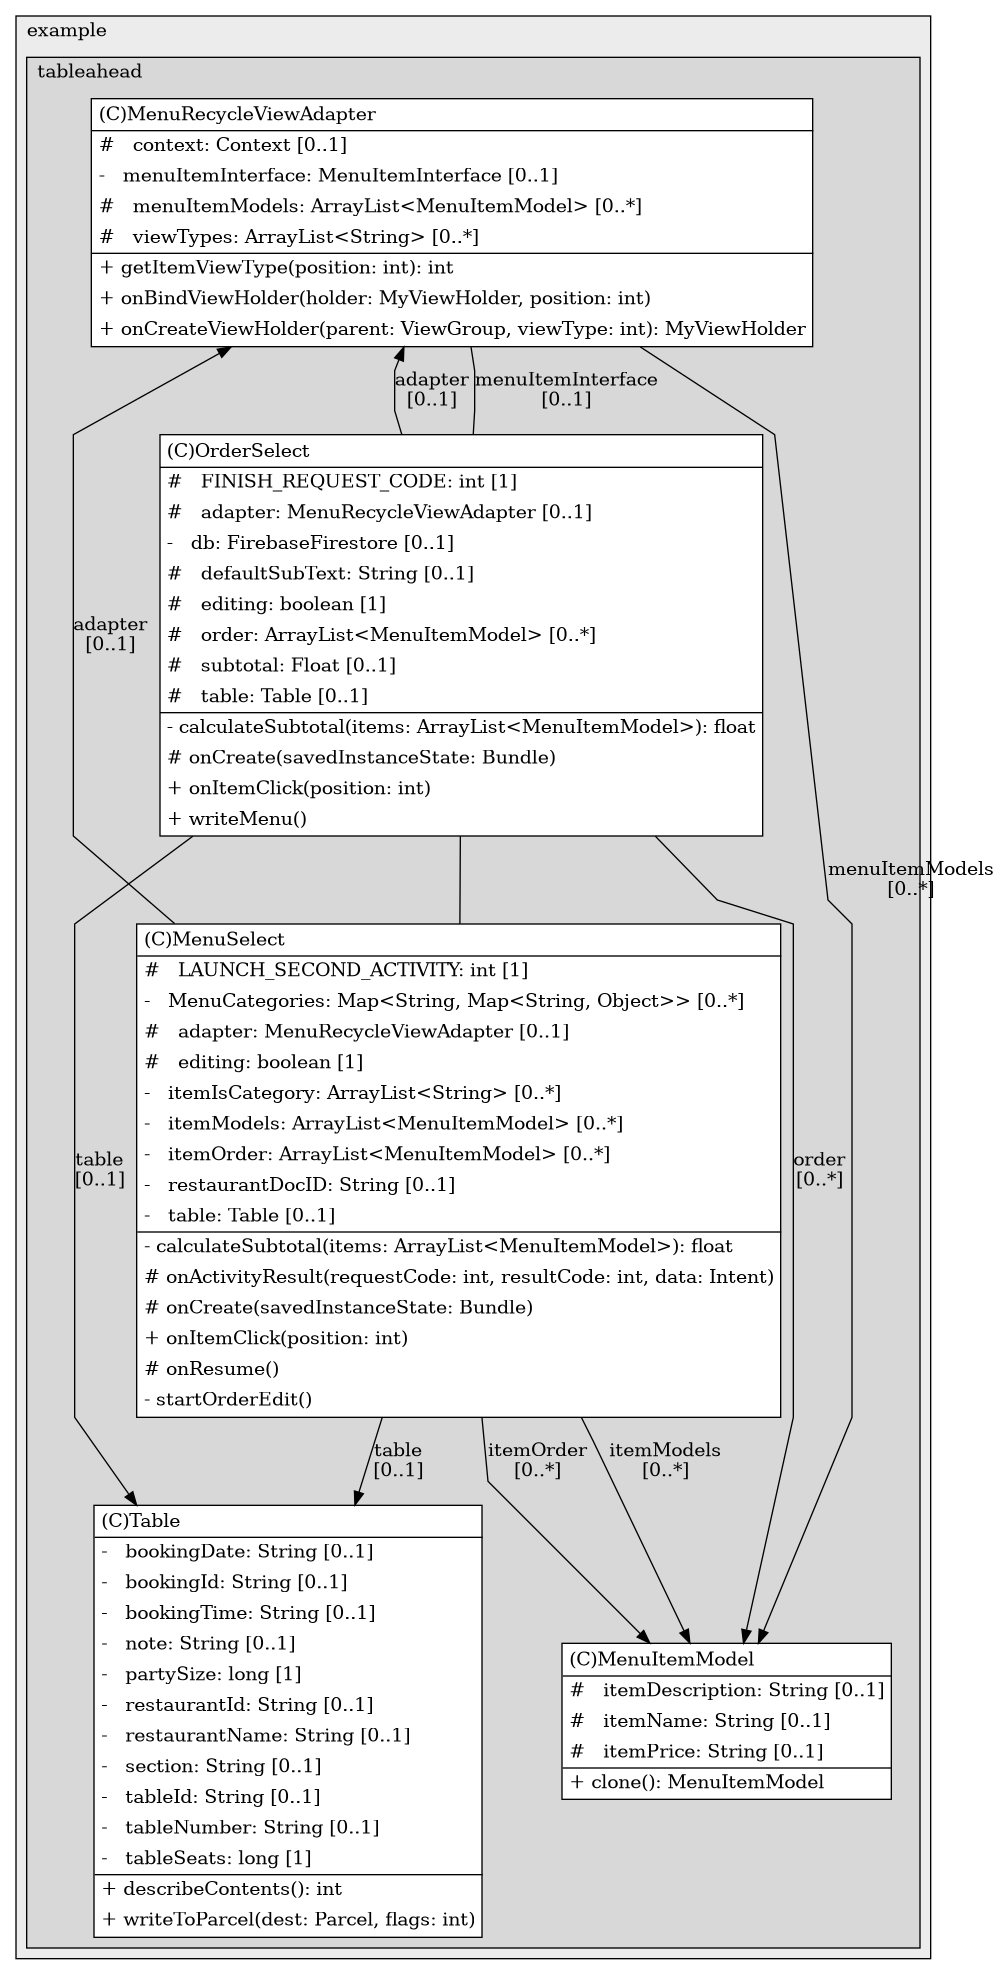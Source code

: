 @startuml

/' diagram meta data start
config=StructureConfiguration;
{
  "projectClassification": {
    "searchMode": "OpenProject", // OpenProject, AllProjects
    "includedProjects": "",
    "pathEndKeywords": "*.impl",
    "isClientPath": "",
    "isClientName": "",
    "isTestPath": "",
    "isTestName": "",
    "isMappingPath": "",
    "isMappingName": "",
    "isDataAccessPath": "",
    "isDataAccessName": "",
    "isDataStructurePath": "",
    "isDataStructureName": "",
    "isInterfaceStructuresPath": "",
    "isInterfaceStructuresName": "",
    "isEntryPointPath": "",
    "isEntryPointName": "",
    "treatFinalFieldsAsMandatory": false
  },
  "graphRestriction": {
    "classPackageExcludeFilter": "",
    "classPackageIncludeFilter": "",
    "classNameExcludeFilter": "",
    "classNameIncludeFilter": "",
    "methodNameExcludeFilter": "",
    "methodNameIncludeFilter": "",
    "removeByInheritance": "", // inheritance/annotation based filtering is done in a second step
    "removeByAnnotation": "",
    "removeByClassPackage": "", // cleanup the graph after inheritance/annotation based filtering is done
    "removeByClassName": "",
    "cutMappings": false,
    "cutEnum": true,
    "cutTests": true,
    "cutClient": true,
    "cutDataAccess": false,
    "cutInterfaceStructures": false,
    "cutDataStructures": false,
    "cutGetterAndSetter": true,
    "cutConstructors": true
  },
  "graphTraversal": {
    "forwardDepth": 6,
    "backwardDepth": 6,
    "classPackageExcludeFilter": "",
    "classPackageIncludeFilter": "",
    "classNameExcludeFilter": "",
    "classNameIncludeFilter": "",
    "methodNameExcludeFilter": "",
    "methodNameIncludeFilter": "",
    "hideMappings": false,
    "hideDataStructures": false,
    "hidePrivateMethods": true,
    "hideInterfaceCalls": true, // indirection: implementation -> interface (is hidden) -> implementation
    "onlyShowApplicationEntryPoints": false, // root node is included
    "useMethodCallsForStructureDiagram": "ForwardOnly" // ForwardOnly, BothDirections, No
  },
  "details": {
    "aggregation": "GroupByClass", // ByClass, GroupByClass, None
    "showClassGenericTypes": true,
    "showMethods": true,
    "showMethodParameterNames": true,
    "showMethodParameterTypes": true,
    "showMethodReturnType": true,
    "showPackageLevels": 2,
    "showDetailedClassStructure": true
  },
  "rootClass": "com.example.tableahead.OrderSelect",
  "extensionCallbackMethod": "" // qualified.class.name#methodName - signature: public static String method(String)
}
diagram meta data end '/



digraph g {
    rankdir="TB"
    splines=polyline
    

'nodes 
subgraph cluster_1322970774 { 
   	label=example
	labeljust=l
	fillcolor="#ececec"
	style=filled
   
   subgraph cluster_121138761 { 
   	label=tableahead
	labeljust=l
	fillcolor="#d8d8d8"
	style=filled
   
   MenuItemModel410850388[
	label=<<TABLE BORDER="1" CELLBORDER="0" CELLPADDING="4" CELLSPACING="0">
<TR><TD ALIGN="LEFT" >(C)MenuItemModel</TD></TR>
<HR/>
<TR><TD ALIGN="LEFT" >#   itemDescription: String [0..1]</TD></TR>
<TR><TD ALIGN="LEFT" >#   itemName: String [0..1]</TD></TR>
<TR><TD ALIGN="LEFT" >#   itemPrice: String [0..1]</TD></TR>
<HR/>
<TR><TD ALIGN="LEFT" >+ clone(): MenuItemModel</TD></TR>
</TABLE>>
	style=filled
	margin=0
	shape=plaintext
	fillcolor="#FFFFFF"
];

MenuRecycleViewAdapter996762002[
	label=<<TABLE BORDER="1" CELLBORDER="0" CELLPADDING="4" CELLSPACING="0">
<TR><TD ALIGN="LEFT" >(C)MenuRecycleViewAdapter</TD></TR>
<HR/>
<TR><TD ALIGN="LEFT" >#   context: Context [0..1]</TD></TR>
<TR><TD ALIGN="LEFT" >-   menuItemInterface: MenuItemInterface [0..1]</TD></TR>
<TR><TD ALIGN="LEFT" >#   menuItemModels: ArrayList&lt;MenuItemModel&gt; [0..*]</TD></TR>
<TR><TD ALIGN="LEFT" >#   viewTypes: ArrayList&lt;String&gt; [0..*]</TD></TR>
<HR/>
<TR><TD ALIGN="LEFT" >+ getItemViewType(position: int): int</TD></TR>
<TR><TD ALIGN="LEFT" >+ onBindViewHolder(holder: MyViewHolder, position: int)</TD></TR>
<TR><TD ALIGN="LEFT" >+ onCreateViewHolder(parent: ViewGroup, viewType: int): MyViewHolder</TD></TR>
</TABLE>>
	style=filled
	margin=0
	shape=plaintext
	fillcolor="#FFFFFF"
];

MenuSelect156698436[
	label=<<TABLE BORDER="1" CELLBORDER="0" CELLPADDING="4" CELLSPACING="0">
<TR><TD ALIGN="LEFT" >(C)MenuSelect</TD></TR>
<HR/>
<TR><TD ALIGN="LEFT" >#   LAUNCH_SECOND_ACTIVITY: int [1]</TD></TR>
<TR><TD ALIGN="LEFT" >-   MenuCategories: Map&lt;String, Map&lt;String, Object&gt;&gt; [0..*]</TD></TR>
<TR><TD ALIGN="LEFT" >#   adapter: MenuRecycleViewAdapter [0..1]</TD></TR>
<TR><TD ALIGN="LEFT" >#   editing: boolean [1]</TD></TR>
<TR><TD ALIGN="LEFT" >-   itemIsCategory: ArrayList&lt;String&gt; [0..*]</TD></TR>
<TR><TD ALIGN="LEFT" >-   itemModels: ArrayList&lt;MenuItemModel&gt; [0..*]</TD></TR>
<TR><TD ALIGN="LEFT" >-   itemOrder: ArrayList&lt;MenuItemModel&gt; [0..*]</TD></TR>
<TR><TD ALIGN="LEFT" >-   restaurantDocID: String [0..1]</TD></TR>
<TR><TD ALIGN="LEFT" >-   table: Table [0..1]</TD></TR>
<HR/>
<TR><TD ALIGN="LEFT" >- calculateSubtotal(items: ArrayList&lt;MenuItemModel&gt;): float</TD></TR>
<TR><TD ALIGN="LEFT" ># onActivityResult(requestCode: int, resultCode: int, data: Intent)</TD></TR>
<TR><TD ALIGN="LEFT" ># onCreate(savedInstanceState: Bundle)</TD></TR>
<TR><TD ALIGN="LEFT" >+ onItemClick(position: int)</TD></TR>
<TR><TD ALIGN="LEFT" ># onResume()</TD></TR>
<TR><TD ALIGN="LEFT" >- startOrderEdit()</TD></TR>
</TABLE>>
	style=filled
	margin=0
	shape=plaintext
	fillcolor="#FFFFFF"
];

OrderSelect156698436[
	label=<<TABLE BORDER="1" CELLBORDER="0" CELLPADDING="4" CELLSPACING="0">
<TR><TD ALIGN="LEFT" >(C)OrderSelect</TD></TR>
<HR/>
<TR><TD ALIGN="LEFT" >#   FINISH_REQUEST_CODE: int [1]</TD></TR>
<TR><TD ALIGN="LEFT" >#   adapter: MenuRecycleViewAdapter [0..1]</TD></TR>
<TR><TD ALIGN="LEFT" >-   db: FirebaseFirestore [0..1]</TD></TR>
<TR><TD ALIGN="LEFT" >#   defaultSubText: String [0..1]</TD></TR>
<TR><TD ALIGN="LEFT" >#   editing: boolean [1]</TD></TR>
<TR><TD ALIGN="LEFT" >#   order: ArrayList&lt;MenuItemModel&gt; [0..*]</TD></TR>
<TR><TD ALIGN="LEFT" >#   subtotal: Float [0..1]</TD></TR>
<TR><TD ALIGN="LEFT" >#   table: Table [0..1]</TD></TR>
<HR/>
<TR><TD ALIGN="LEFT" >- calculateSubtotal(items: ArrayList&lt;MenuItemModel&gt;): float</TD></TR>
<TR><TD ALIGN="LEFT" ># onCreate(savedInstanceState: Bundle)</TD></TR>
<TR><TD ALIGN="LEFT" >+ onItemClick(position: int)</TD></TR>
<TR><TD ALIGN="LEFT" >+ writeMenu()</TD></TR>
</TABLE>>
	style=filled
	margin=0
	shape=plaintext
	fillcolor="#FFFFFF"
];

Table156698436[
	label=<<TABLE BORDER="1" CELLBORDER="0" CELLPADDING="4" CELLSPACING="0">
<TR><TD ALIGN="LEFT" >(C)Table</TD></TR>
<HR/>
<TR><TD ALIGN="LEFT" >-   bookingDate: String [0..1]</TD></TR>
<TR><TD ALIGN="LEFT" >-   bookingId: String [0..1]</TD></TR>
<TR><TD ALIGN="LEFT" >-   bookingTime: String [0..1]</TD></TR>
<TR><TD ALIGN="LEFT" >-   note: String [0..1]</TD></TR>
<TR><TD ALIGN="LEFT" >-   partySize: long [1]</TD></TR>
<TR><TD ALIGN="LEFT" >-   restaurantId: String [0..1]</TD></TR>
<TR><TD ALIGN="LEFT" >-   restaurantName: String [0..1]</TD></TR>
<TR><TD ALIGN="LEFT" >-   section: String [0..1]</TD></TR>
<TR><TD ALIGN="LEFT" >-   tableId: String [0..1]</TD></TR>
<TR><TD ALIGN="LEFT" >-   tableNumber: String [0..1]</TD></TR>
<TR><TD ALIGN="LEFT" >-   tableSeats: long [1]</TD></TR>
<HR/>
<TR><TD ALIGN="LEFT" >+ describeContents(): int</TD></TR>
<TR><TD ALIGN="LEFT" >+ writeToParcel(dest: Parcel, flags: int)</TD></TR>
</TABLE>>
	style=filled
	margin=0
	shape=plaintext
	fillcolor="#FFFFFF"
];
} 
} 

'edges    
MenuRecycleViewAdapter996762002 -> MenuItemModel410850388[label="menuItemModels
[0..*]"];
MenuRecycleViewAdapter996762002 -> OrderSelect156698436[label="menuItemInterface
[0..1]", arrowhead=none];
MenuSelect156698436 -> MenuItemModel410850388[label="itemModels
[0..*]"];
MenuSelect156698436 -> MenuItemModel410850388[label="itemOrder
[0..*]"];
MenuSelect156698436 -> MenuRecycleViewAdapter996762002[label="adapter
[0..1]"];
MenuSelect156698436 -> Table156698436[label="table
[0..1]"];
OrderSelect156698436 -> MenuItemModel410850388[label="order
[0..*]"];
OrderSelect156698436 -> MenuRecycleViewAdapter996762002[label="adapter
[0..1]"];
OrderSelect156698436 -> MenuSelect156698436[arrowhead=none];
OrderSelect156698436 -> Table156698436[label="table
[0..1]"];
    
}
@enduml